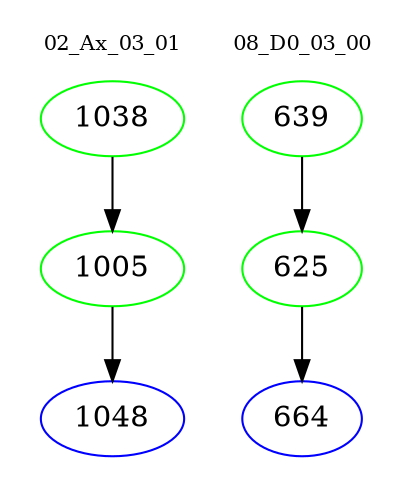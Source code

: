 digraph{
subgraph cluster_0 {
color = white
label = "02_Ax_03_01";
fontsize=10;
T0_1038 [label="1038", color="green"]
T0_1038 -> T0_1005 [color="black"]
T0_1005 [label="1005", color="green"]
T0_1005 -> T0_1048 [color="black"]
T0_1048 [label="1048", color="blue"]
}
subgraph cluster_1 {
color = white
label = "08_D0_03_00";
fontsize=10;
T1_639 [label="639", color="green"]
T1_639 -> T1_625 [color="black"]
T1_625 [label="625", color="green"]
T1_625 -> T1_664 [color="black"]
T1_664 [label="664", color="blue"]
}
}
